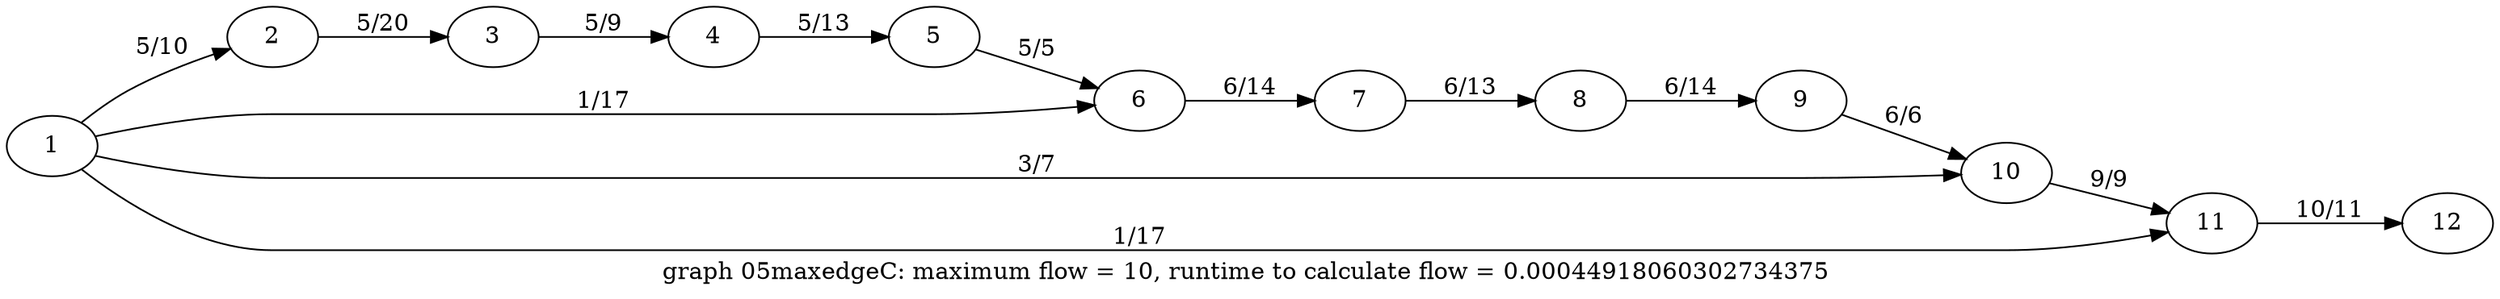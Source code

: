 digraph g{

rankdir = LR

1 -> 2 [label = " 5/10 "];
2 -> 3 [label = " 5/20 "];
3 -> 4 [label = " 5/9 "];
4 -> 5 [label = " 5/13 "];
5 -> 6 [label = " 5/5 "];
6 -> 7 [label = " 6/14 "];
7 -> 8 [label = " 6/13 "];
8 -> 9 [label = " 6/14 "];
9 -> 10 [label = " 6/6 "];
10 -> 11 [label = " 9/9 "];
11 -> 12 [label = " 10/11 "];
1 -> 6 [label = " 1/17 "];
1 -> 10 [label = " 3/7 "];
1 -> 11 [label = " 1/17 "];

label = "graph 05maxedgeC: maximum flow = 10, runtime to calculate flow = 0.00044918060302734375 "
}